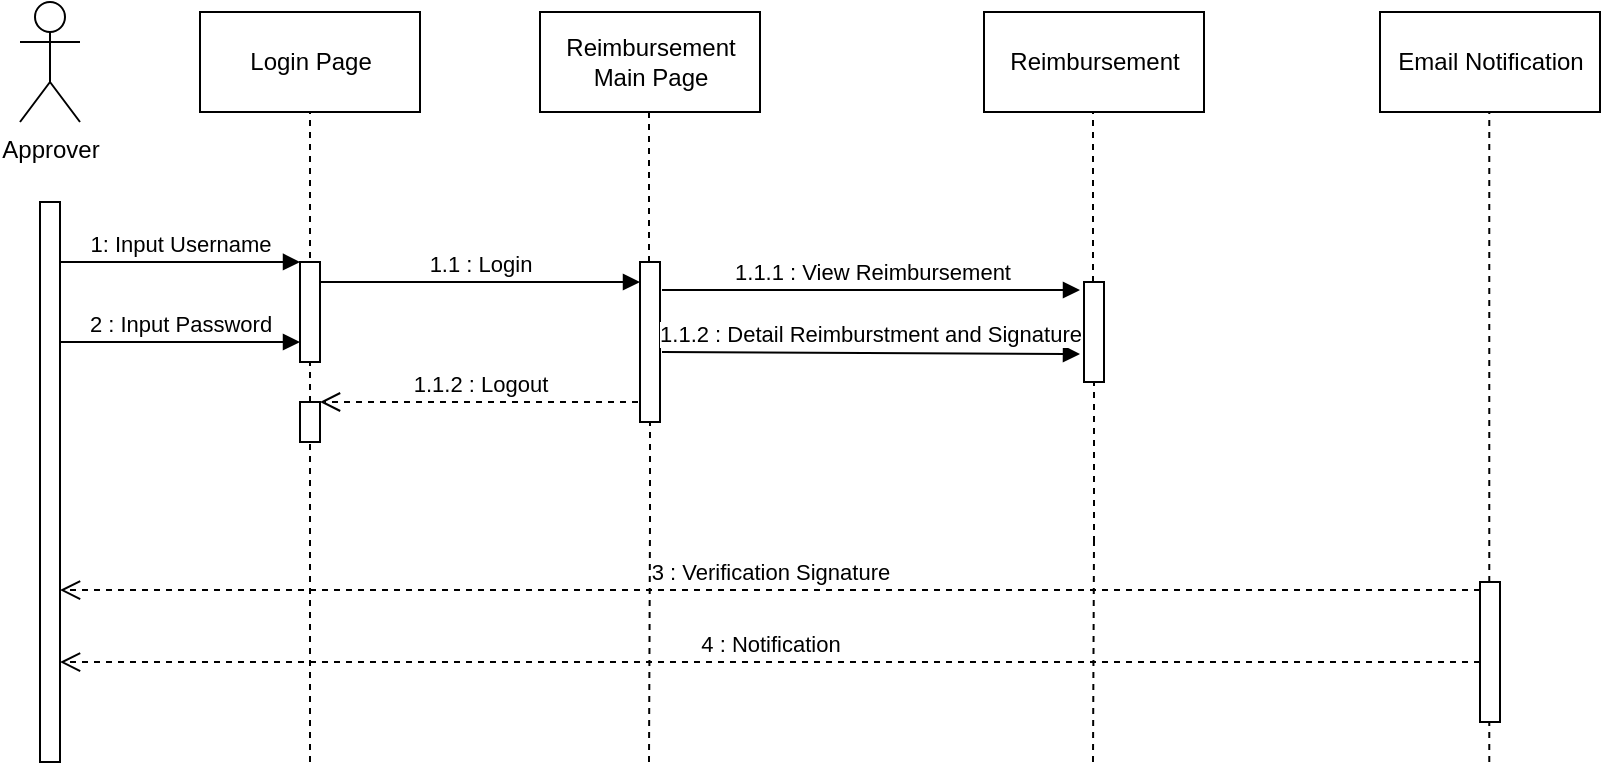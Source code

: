 <mxfile version="20.5.1" type="github"><diagram id="kgpKYQtTHZ0yAKxKKP6v" name="Page-1"><mxGraphModel dx="813" dy="441" grid="1" gridSize="10" guides="1" tooltips="1" connect="1" arrows="1" fold="1" page="1" pageScale="1" pageWidth="1100" pageHeight="850" math="0" shadow="0"><root><mxCell id="0"/><mxCell id="1" parent="0"/><mxCell id="CcFwGT3Hx2j7R2-zVpOx-8" value="" style="html=1;points=[];perimeter=orthogonalPerimeter;" vertex="1" parent="1"><mxGeometry x="90" y="160" width="10" height="280" as="geometry"/></mxCell><mxCell id="CcFwGT3Hx2j7R2-zVpOx-9" value="Approver" style="shape=umlActor;verticalLabelPosition=bottom;verticalAlign=top;html=1;" vertex="1" parent="1"><mxGeometry x="80" y="60" width="30" height="60" as="geometry"/></mxCell><mxCell id="CcFwGT3Hx2j7R2-zVpOx-10" value="Login Page" style="html=1;" vertex="1" parent="1"><mxGeometry x="170" y="65" width="110" height="50" as="geometry"/></mxCell><mxCell id="CcFwGT3Hx2j7R2-zVpOx-11" value="" style="endArrow=none;dashed=1;html=1;rounded=0;entryX=0.5;entryY=1;entryDx=0;entryDy=0;" edge="1" parent="1" target="CcFwGT3Hx2j7R2-zVpOx-10"><mxGeometry width="50" height="50" relative="1" as="geometry"><mxPoint x="225" y="440" as="sourcePoint"/><mxPoint x="240" y="210" as="targetPoint"/></mxGeometry></mxCell><mxCell id="CcFwGT3Hx2j7R2-zVpOx-12" value="" style="html=1;points=[];perimeter=orthogonalPerimeter;" vertex="1" parent="1"><mxGeometry x="220" y="190" width="10" height="50" as="geometry"/></mxCell><mxCell id="CcFwGT3Hx2j7R2-zVpOx-13" value="1: Input Username" style="html=1;verticalAlign=bottom;endArrow=block;rounded=0;exitX=1;exitY=0.107;exitDx=0;exitDy=0;exitPerimeter=0;" edge="1" parent="1" source="CcFwGT3Hx2j7R2-zVpOx-8"><mxGeometry width="80" relative="1" as="geometry"><mxPoint x="140" y="190" as="sourcePoint"/><mxPoint x="220" y="190" as="targetPoint"/></mxGeometry></mxCell><mxCell id="CcFwGT3Hx2j7R2-zVpOx-14" value="2 : Input Password" style="html=1;verticalAlign=bottom;endArrow=block;rounded=0;" edge="1" parent="1"><mxGeometry width="80" relative="1" as="geometry"><mxPoint x="100" y="230" as="sourcePoint"/><mxPoint x="220" y="230" as="targetPoint"/></mxGeometry></mxCell><mxCell id="CcFwGT3Hx2j7R2-zVpOx-15" value="Reimbursement&lt;br&gt;Main Page" style="html=1;" vertex="1" parent="1"><mxGeometry x="340" y="65" width="110" height="50" as="geometry"/></mxCell><mxCell id="CcFwGT3Hx2j7R2-zVpOx-16" value="" style="endArrow=none;dashed=1;html=1;rounded=0;entryX=0.5;entryY=1;entryDx=0;entryDy=0;startArrow=none;" edge="1" parent="1" source="CcFwGT3Hx2j7R2-zVpOx-18"><mxGeometry width="50" height="50" relative="1" as="geometry"><mxPoint x="394.5" y="440" as="sourcePoint"/><mxPoint x="394.5" y="115" as="targetPoint"/></mxGeometry></mxCell><mxCell id="CcFwGT3Hx2j7R2-zVpOx-17" value="1.1 : Login" style="html=1;verticalAlign=bottom;endArrow=block;rounded=0;entryX=0;entryY=0.125;entryDx=0;entryDy=0;entryPerimeter=0;" edge="1" parent="1" target="CcFwGT3Hx2j7R2-zVpOx-18"><mxGeometry width="80" relative="1" as="geometry"><mxPoint x="230" y="200" as="sourcePoint"/><mxPoint x="310" y="200" as="targetPoint"/></mxGeometry></mxCell><mxCell id="CcFwGT3Hx2j7R2-zVpOx-18" value="" style="html=1;points=[];perimeter=orthogonalPerimeter;" vertex="1" parent="1"><mxGeometry x="390" y="190" width="10" height="80" as="geometry"/></mxCell><mxCell id="CcFwGT3Hx2j7R2-zVpOx-19" value="" style="endArrow=none;dashed=1;html=1;rounded=0;entryX=0.5;entryY=1;entryDx=0;entryDy=0;startArrow=none;" edge="1" parent="1" target="CcFwGT3Hx2j7R2-zVpOx-18"><mxGeometry width="50" height="50" relative="1" as="geometry"><mxPoint x="395" y="320" as="sourcePoint"/><mxPoint x="394.5" y="115" as="targetPoint"/></mxGeometry></mxCell><mxCell id="CcFwGT3Hx2j7R2-zVpOx-20" value="" style="html=1;points=[];perimeter=orthogonalPerimeter;" vertex="1" parent="1"><mxGeometry x="220" y="260" width="10" height="20" as="geometry"/></mxCell><mxCell id="CcFwGT3Hx2j7R2-zVpOx-21" value="&lt;div&gt;1.1.2 : Logout&lt;/div&gt;" style="html=1;verticalAlign=bottom;endArrow=open;dashed=1;endSize=8;rounded=0;exitX=-0.1;exitY=0.875;exitDx=0;exitDy=0;exitPerimeter=0;" edge="1" parent="1" source="CcFwGT3Hx2j7R2-zVpOx-18"><mxGeometry relative="1" as="geometry"><mxPoint x="310" y="260" as="sourcePoint"/><mxPoint x="230" y="260" as="targetPoint"/></mxGeometry></mxCell><mxCell id="CcFwGT3Hx2j7R2-zVpOx-22" value="Reimbursement" style="html=1;" vertex="1" parent="1"><mxGeometry x="562" y="65" width="110" height="50" as="geometry"/></mxCell><mxCell id="CcFwGT3Hx2j7R2-zVpOx-23" value="" style="endArrow=none;dashed=1;html=1;rounded=0;entryX=0.5;entryY=1;entryDx=0;entryDy=0;startArrow=none;" edge="1" parent="1" source="CcFwGT3Hx2j7R2-zVpOx-24"><mxGeometry width="50" height="50" relative="1" as="geometry"><mxPoint x="616.5" y="440" as="sourcePoint"/><mxPoint x="616.5" y="115" as="targetPoint"/></mxGeometry></mxCell><mxCell id="CcFwGT3Hx2j7R2-zVpOx-24" value="" style="html=1;points=[];perimeter=orthogonalPerimeter;" vertex="1" parent="1"><mxGeometry x="612" y="200" width="10" height="50" as="geometry"/></mxCell><mxCell id="CcFwGT3Hx2j7R2-zVpOx-25" value="" style="endArrow=none;dashed=1;html=1;rounded=0;entryX=0.5;entryY=1;entryDx=0;entryDy=0;startArrow=none;" edge="1" parent="1" target="CcFwGT3Hx2j7R2-zVpOx-24"><mxGeometry width="50" height="50" relative="1" as="geometry"><mxPoint x="617" y="330" as="sourcePoint"/><mxPoint x="564.5" y="115" as="targetPoint"/></mxGeometry></mxCell><mxCell id="CcFwGT3Hx2j7R2-zVpOx-26" value="&lt;div&gt;1.1.1 : View Reimbursement&lt;br&gt;&lt;/div&gt;" style="html=1;verticalAlign=bottom;endArrow=block;rounded=0;exitX=1.1;exitY=0.125;exitDx=0;exitDy=0;exitPerimeter=0;" edge="1" parent="1"><mxGeometry width="80" relative="1" as="geometry"><mxPoint x="401" y="204" as="sourcePoint"/><mxPoint x="610.0" y="204" as="targetPoint"/></mxGeometry></mxCell><mxCell id="CcFwGT3Hx2j7R2-zVpOx-28" value="1.1.2 : Detail Reimburstment and Signature" style="html=1;verticalAlign=bottom;endArrow=block;rounded=0;exitX=1.1;exitY=0.125;exitDx=0;exitDy=0;exitPerimeter=0;" edge="1" parent="1"><mxGeometry width="80" relative="1" as="geometry"><mxPoint x="401" y="235" as="sourcePoint"/><mxPoint x="610.0" y="236" as="targetPoint"/></mxGeometry></mxCell><mxCell id="CcFwGT3Hx2j7R2-zVpOx-30" value="" style="endArrow=none;dashed=1;html=1;rounded=0;entryX=0.5;entryY=1;entryDx=0;entryDy=0;" edge="1" parent="1"><mxGeometry width="50" height="50" relative="1" as="geometry"><mxPoint x="394.5" y="440" as="sourcePoint"/><mxPoint x="395" y="320" as="targetPoint"/></mxGeometry></mxCell><mxCell id="CcFwGT3Hx2j7R2-zVpOx-32" value="" style="endArrow=none;dashed=1;html=1;rounded=0;entryX=0.5;entryY=1;entryDx=0;entryDy=0;" edge="1" parent="1"><mxGeometry width="50" height="50" relative="1" as="geometry"><mxPoint x="616.5" y="440" as="sourcePoint"/><mxPoint x="617" y="330" as="targetPoint"/></mxGeometry></mxCell><mxCell id="CcFwGT3Hx2j7R2-zVpOx-34" value="Email Notification" style="html=1;" vertex="1" parent="1"><mxGeometry x="760" y="65" width="110" height="50" as="geometry"/></mxCell><mxCell id="CcFwGT3Hx2j7R2-zVpOx-35" value="" style="endArrow=none;dashed=1;html=1;rounded=0;entryX=0.5;entryY=1;entryDx=0;entryDy=0;" edge="1" parent="1"><mxGeometry width="50" height="50" relative="1" as="geometry"><mxPoint x="814.64" y="440" as="sourcePoint"/><mxPoint x="814.64" y="115" as="targetPoint"/></mxGeometry></mxCell><mxCell id="CcFwGT3Hx2j7R2-zVpOx-36" value="" style="html=1;points=[];perimeter=orthogonalPerimeter;" vertex="1" parent="1"><mxGeometry x="810" y="350" width="10" height="70" as="geometry"/></mxCell><mxCell id="CcFwGT3Hx2j7R2-zVpOx-37" value="3 : Verification Signature" style="html=1;verticalAlign=bottom;endArrow=open;dashed=1;endSize=8;rounded=0;entryX=1;entryY=0.693;entryDx=0;entryDy=0;entryPerimeter=0;" edge="1" parent="1" target="CcFwGT3Hx2j7R2-zVpOx-8"><mxGeometry relative="1" as="geometry"><mxPoint x="810.0" y="354.0" as="sourcePoint"/><mxPoint x="340" y="350" as="targetPoint"/></mxGeometry></mxCell><mxCell id="CcFwGT3Hx2j7R2-zVpOx-38" value="4 : Notification" style="html=1;verticalAlign=bottom;endArrow=open;dashed=1;endSize=8;rounded=0;entryX=1;entryY=0.693;entryDx=0;entryDy=0;entryPerimeter=0;" edge="1" parent="1"><mxGeometry relative="1" as="geometry"><mxPoint x="810.0" y="390" as="sourcePoint"/><mxPoint x="100" y="390.04" as="targetPoint"/></mxGeometry></mxCell></root></mxGraphModel></diagram></mxfile>